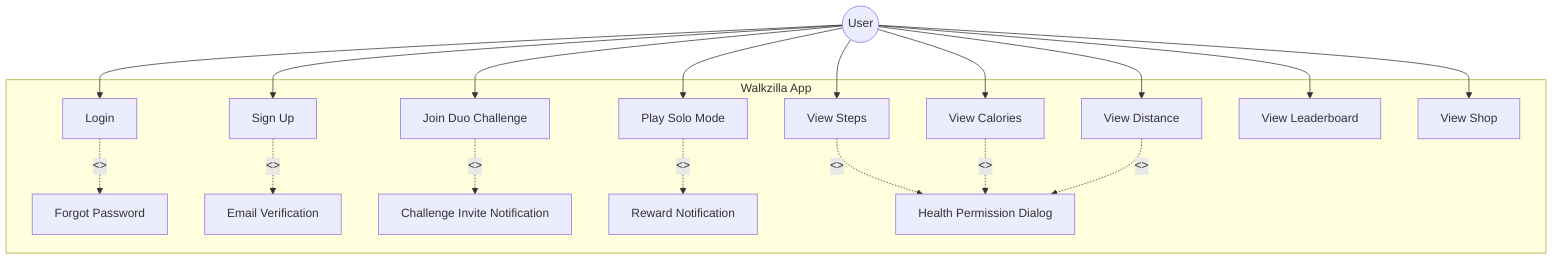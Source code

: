 graph TD
    %% Actor
    User((User))
    
    %% System Boundary
    subgraph App["Walkzilla App"]
        %% Core Use Cases
        Login[Login]
        SignUp[Sign Up]
        ViewSteps[View Steps]
        ViewCalories[View Calories]
        ViewDistance[View Distance]
        PlaySoloMode[Play Solo Mode]
        JoinDuoChallenge[Join Duo Challenge]
        ViewLeaderboard[View Leaderboard]
        ViewShop[View Shop]
        
        %% Include Use Cases (Required steps)
        ForgotPassword[Forgot Password]
        EmailVerification[Email Verification]
        ChallengeInvite[Challenge Invite Notification]
        RewardNotification[Reward Notification]
        
        %% Extend Use Cases (Optional functionality)
        HealthPermission[Health Permission Dialog]
    end
    
    %% Actor connections
    User --> Login
    User --> SignUp
    User --> ViewSteps
    User --> ViewCalories
    User --> ViewDistance
    User --> PlaySoloMode
    User --> JoinDuoChallenge
    User --> ViewLeaderboard
    User --> ViewShop
    
    %% Include relationships (Required steps - base case ALWAYS includes these)
    Login -.->|"<<include>>"| ForgotPassword
    SignUp -.->|"<<include>>"| EmailVerification
    JoinDuoChallenge -.->|"<<include>>"| ChallengeInvite
    PlaySoloMode -.->|"<<include>>"| RewardNotification
    
    %% Extend relationships (Optional functionality - base case can work without these)
    ViewSteps -.->|"<<extend>>"| HealthPermission
    ViewCalories -.->|"<<extend>>"| HealthPermission
    ViewDistance -.->|"<<extend>>"| HealthPermission